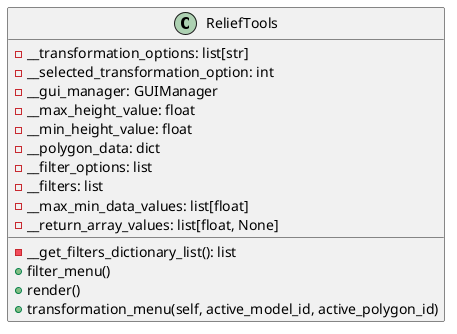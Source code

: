 @startuml
class ReliefTools {
    - __transformation_options: list[str]
    - __selected_transformation_option: int
    - __gui_manager: GUIManager
    - __max_height_value: float
    - __min_height_value: float
    - __polygon_data: dict
    - __filter_options: list
    - __filters: list
    - __max_min_data_values: list[float]
    - __return_array_values: list[float, None]

    - __get_filters_dictionary_list(): list
    + filter_menu()
    + render()
    + transformation_menu(self, active_model_id, active_polygon_id)
}

@enduml